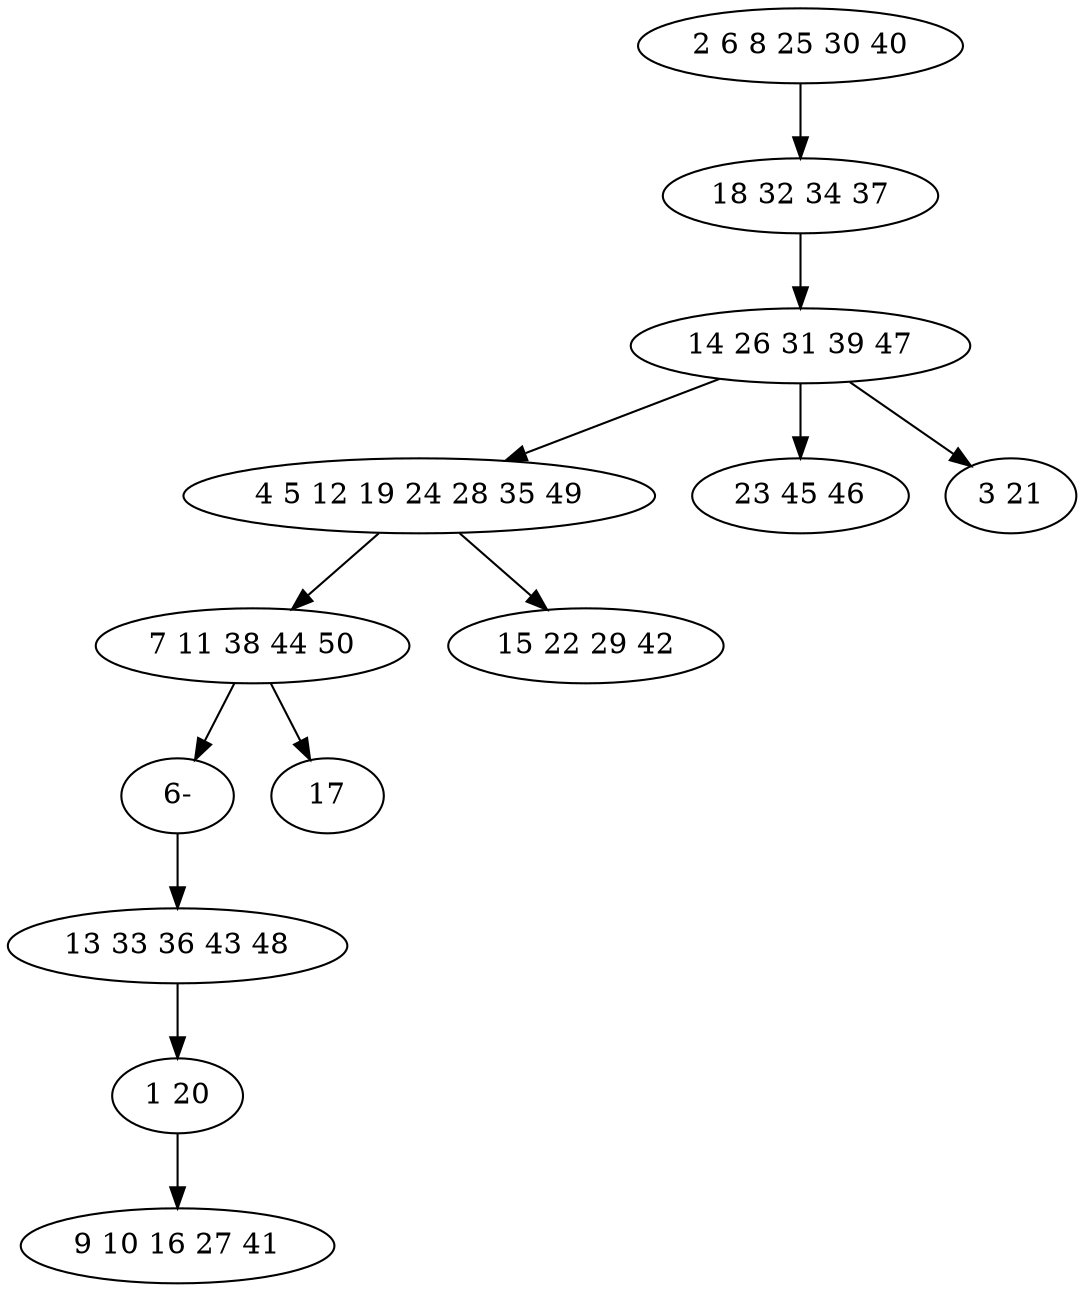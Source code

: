 digraph true_tree {
	"0" -> "1"
	"1" -> "2"
	"2" -> "3"
	"3" -> "4"
	"4" -> "12"
	"2" -> "6"
	"4" -> "7"
	"5" -> "8"
	"3" -> "9"
	"8" -> "10"
	"2" -> "11"
	"12" -> "5"
	"0" [label="2 6 8 25 30 40"];
	"1" [label="18 32 34 37"];
	"2" [label="14 26 31 39 47"];
	"3" [label="4 5 12 19 24 28 35 49"];
	"4" [label="7 11 38 44 50"];
	"5" [label="13 33 36 43 48"];
	"6" [label="23 45 46"];
	"7" [label="17"];
	"8" [label="1 20"];
	"9" [label="15 22 29 42"];
	"10" [label="9 10 16 27 41"];
	"11" [label="3 21"];
	"12" [label="6-"];
}
